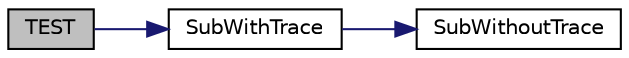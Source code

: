 digraph "TEST"
{
 // LATEX_PDF_SIZE
  bgcolor="transparent";
  edge [fontname="Helvetica",fontsize="10",labelfontname="Helvetica",labelfontsize="10"];
  node [fontname="Helvetica",fontsize="10",shape=record];
  rankdir="LR";
  Node1 [label="TEST",height=0.2,width=0.4,color="black", fillcolor="grey75", style="filled", fontcolor="black",tooltip=" "];
  Node1 -> Node2 [color="midnightblue",fontsize="10",style="solid",fontname="Helvetica"];
  Node2 [label="SubWithTrace",height=0.2,width=0.4,color="black",URL="$googletest-output-test___8cc.html#a543ee38e0824e47113bb12c3277e09ae",tooltip=" "];
  Node2 -> Node3 [color="midnightblue",fontsize="10",style="solid",fontname="Helvetica"];
  Node3 [label="SubWithoutTrace",height=0.2,width=0.4,color="black",URL="$googletest-output-test___8cc.html#a7e222b468bbde7215ce826f10993e746",tooltip=" "];
}
